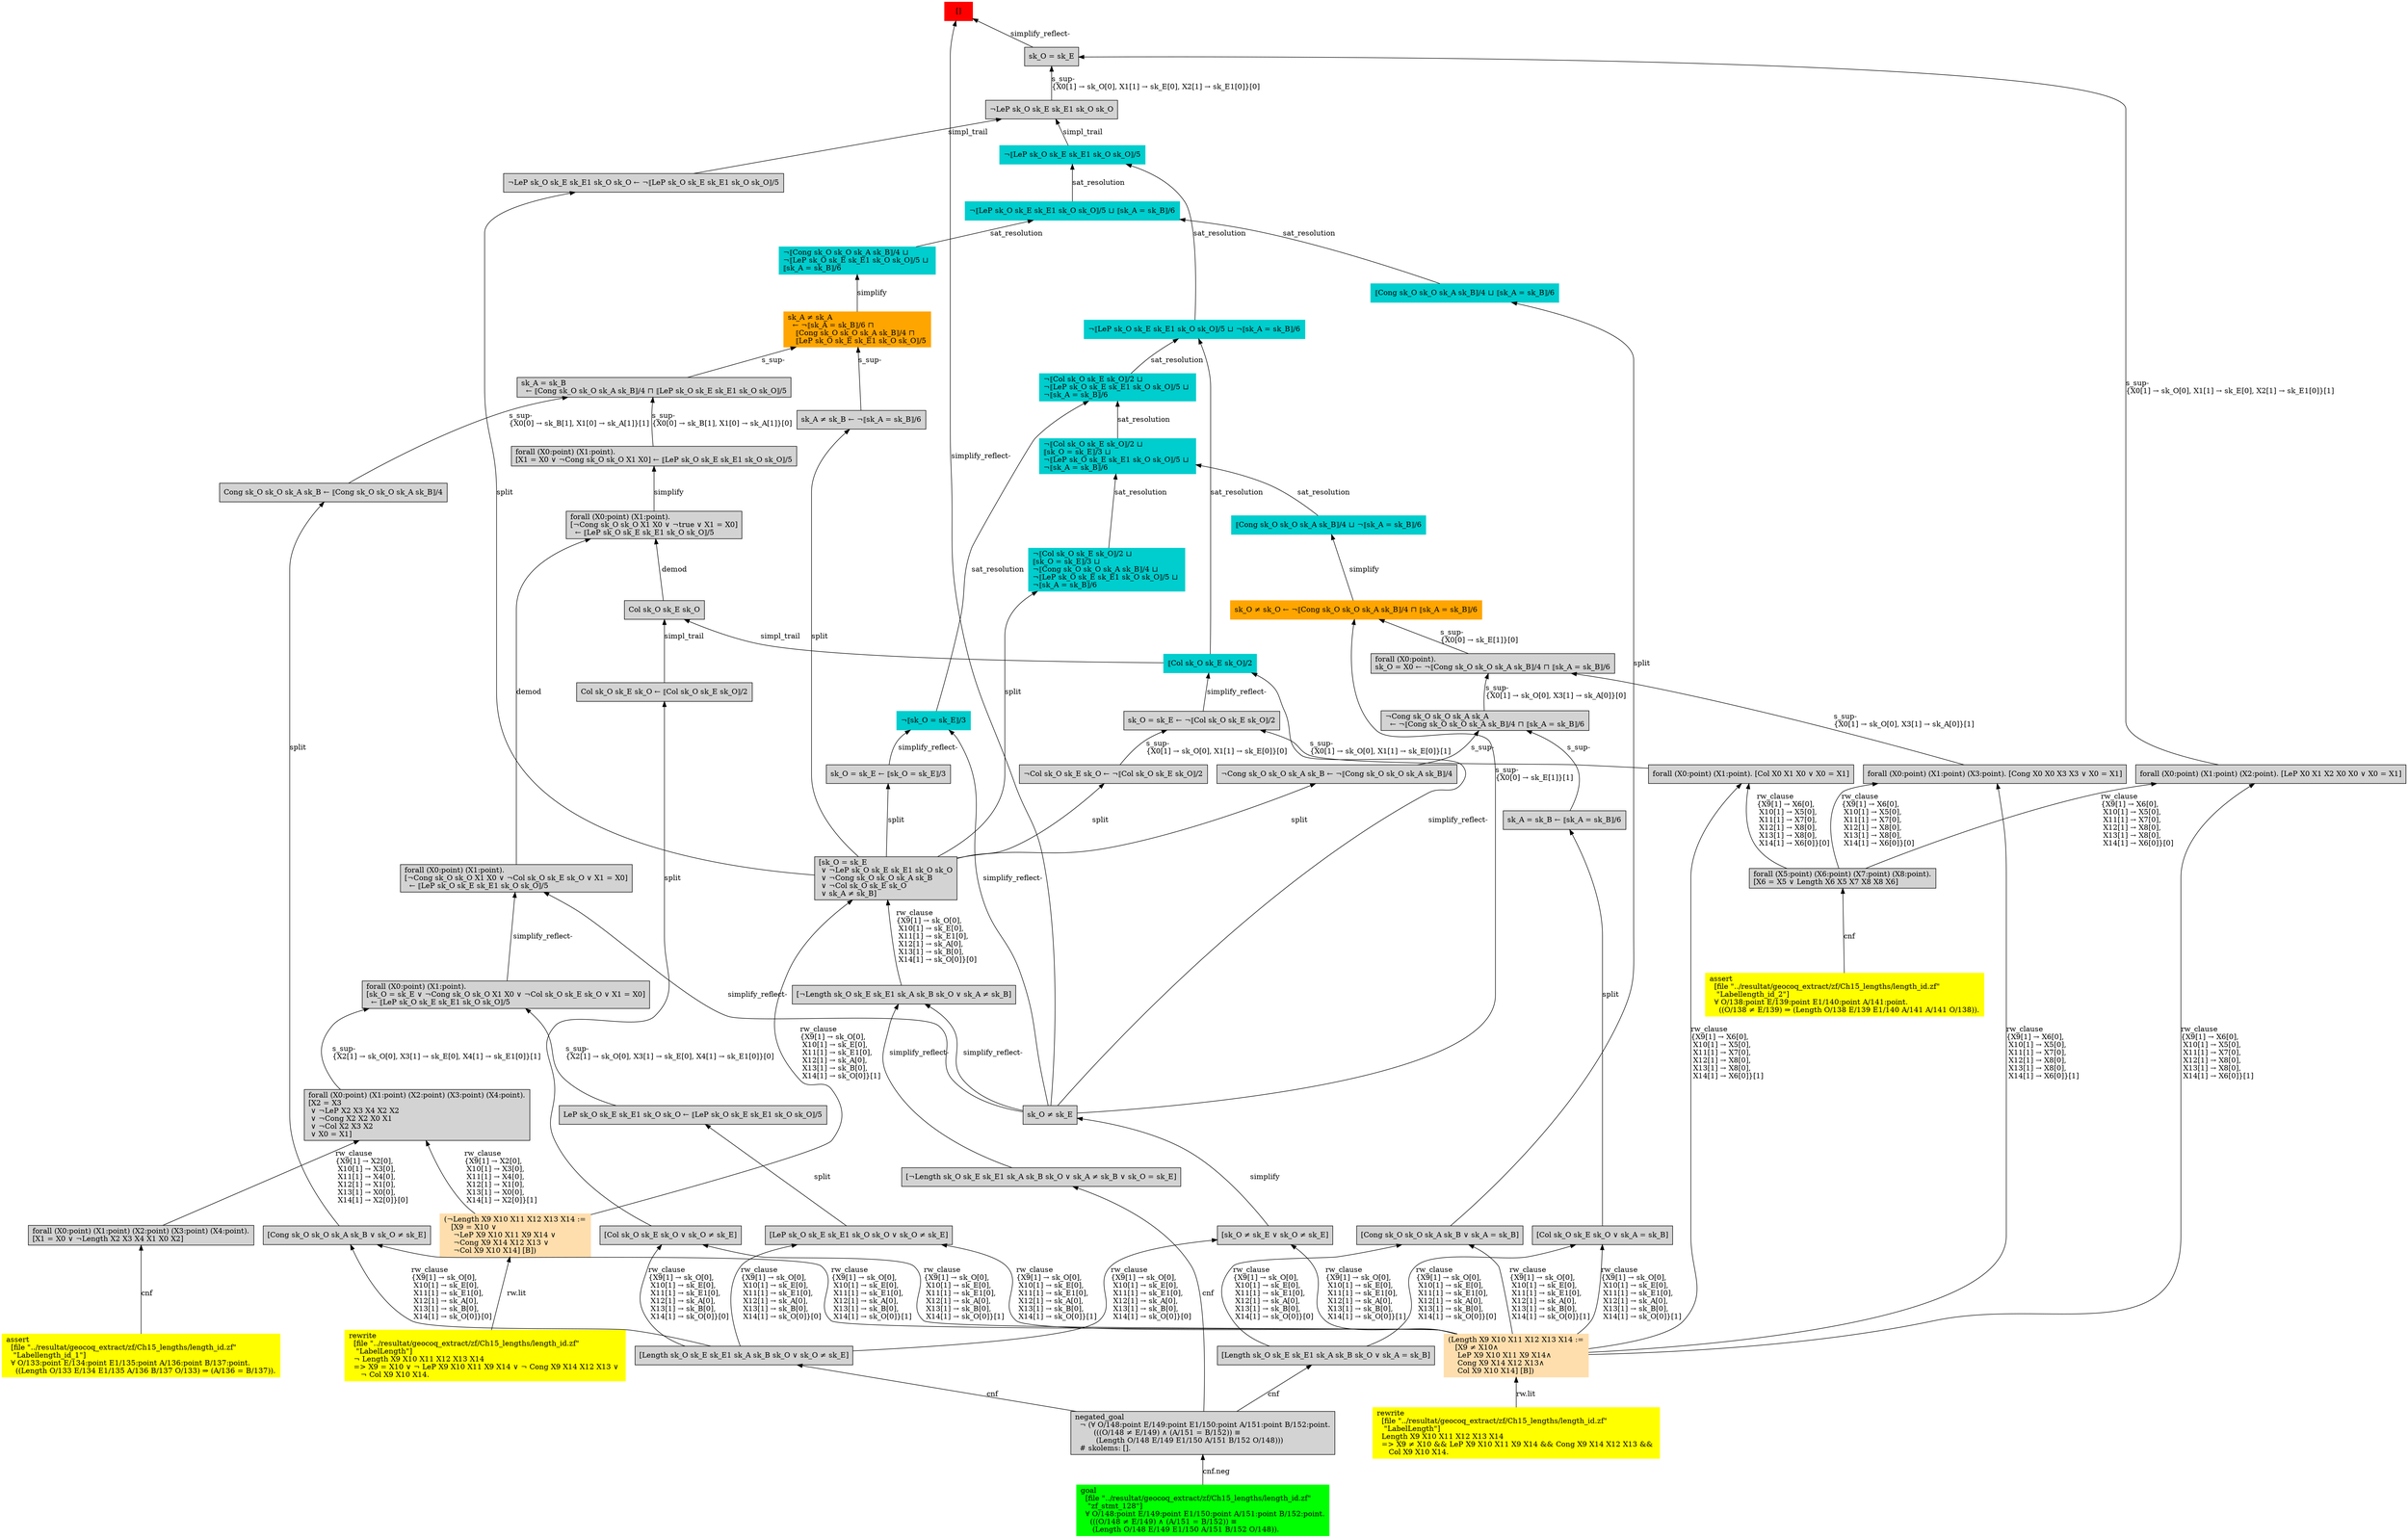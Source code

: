 digraph "unsat_graph" {
  vertex_0 [color=red, label="[]", shape=box, style=filled];
  vertex_0 -> vertex_1 [label="simplify_reflect-", dir="back"];
  vertex_1 [shape=box, label="sk_O ≠ sk_E\l", style=filled];
  vertex_1 -> vertex_2 [label="simplify", dir="back"];
  vertex_2 [shape=box, label="[sk_O ≠ sk_E ∨ sk_O ≠ sk_E]\l", style=filled];
  vertex_2 -> vertex_3 [label="rw_clause\l\{X9[1] → sk_O[0], \l X10[1] → sk_E[0], \l X11[1] → sk_E1[0], \l X12[1] → sk_A[0], \l X13[1] → sk_B[0], \l X14[1] → sk_O[0]\}[1]\l", dir="back"];
  vertex_3 [color=navajowhite, shape=box, label="(Length X9 X10 X11 X12 X13 X14 :=\l   [X9 ≠ X10∧\l    LeP X9 X10 X11 X9 X14∧\l    Cong X9 X14 X12 X13∧\l    Col X9 X10 X14] [B])\l", style=filled];
  vertex_3 -> vertex_4 [label="rw.lit", dir="back"];
  vertex_4 [color=yellow, shape=box, label="rewrite\l  [file \"../resultat/geocoq_extract/zf/Ch15_lengths/length_id.zf\" \l   \"LabelLength\"]\l  Length X9 X10 X11 X12 X13 X14\l  =\> X9 ≠ X10 && LeP X9 X10 X11 X9 X14 && Cong X9 X14 X12 X13 && \l     Col X9 X10 X14.\l", style=filled];
  vertex_2 -> vertex_5 [label="rw_clause\l\{X9[1] → sk_O[0], \l X10[1] → sk_E[0], \l X11[1] → sk_E1[0], \l X12[1] → sk_A[0], \l X13[1] → sk_B[0], \l X14[1] → sk_O[0]\}[0]\l", dir="back"];
  vertex_5 [shape=box, label="[Length sk_O sk_E sk_E1 sk_A sk_B sk_O ∨ sk_O ≠ sk_E]\l", style=filled];
  vertex_5 -> vertex_6 [label="cnf", dir="back"];
  vertex_6 [shape=box, label="negated_goal\l  ¬ (∀ O/148:point E/149:point E1/150:point A/151:point B/152:point.\l        (((O/148 ≠ E/149) ∧ (A/151 = B/152)) ≡\l         (Length O/148 E/149 E1/150 A/151 B/152 O/148)))\l  # skolems: [].\l", style=filled];
  vertex_6 -> vertex_7 [label="cnf.neg", dir="back"];
  vertex_7 [color=green, shape=box, label="goal\l  [file \"../resultat/geocoq_extract/zf/Ch15_lengths/length_id.zf\" \l   \"zf_stmt_128\"]\l  ∀ O/148:point E/149:point E1/150:point A/151:point B/152:point.\l    (((O/148 ≠ E/149) ∧ (A/151 = B/152)) ≡\l     (Length O/148 E/149 E1/150 A/151 B/152 O/148)).\l", style=filled];
  vertex_0 -> vertex_8 [label="simplify_reflect-", dir="back"];
  vertex_8 [shape=box, label="sk_O = sk_E\l", style=filled];
  vertex_8 -> vertex_9 [label="s_sup-\l\{X0[1] → sk_O[0], X1[1] → sk_E[0], X2[1] → sk_E1[0]\}[0]\l", dir="back"];
  vertex_9 [shape=box, label="¬LeP sk_O sk_E sk_E1 sk_O sk_O\l", style=filled];
  vertex_9 -> vertex_10 [label="simpl_trail", dir="back"];
  vertex_10 [color=cyan3, shape=box, label="¬⟦LeP sk_O sk_E sk_E1 sk_O sk_O⟧/5\l", style=filled];
  vertex_10 -> vertex_11 [label="sat_resolution", dir="back"];
  vertex_11 [color=cyan3, shape=box, label="¬⟦LeP sk_O sk_E sk_E1 sk_O sk_O⟧/5 ⊔ ¬⟦sk_A = sk_B⟧/6\l", style=filled];
  vertex_11 -> vertex_12 [label="sat_resolution", dir="back"];
  vertex_12 [color=cyan3, shape=box, label="⟦Col sk_O sk_E sk_O⟧/2\l", style=filled];
  vertex_12 -> vertex_1 [label="simplify_reflect-", dir="back"];
  vertex_12 -> vertex_13 [label="simplify_reflect-", dir="back"];
  vertex_13 [shape=box, label="sk_O = sk_E ← ¬⟦Col sk_O sk_E sk_O⟧/2\l", style=filled];
  vertex_13 -> vertex_14 [label="s_sup-\l\{X0[1] → sk_O[0], X1[1] → sk_E[0]\}[0]\l", dir="back"];
  vertex_14 [shape=box, label="¬Col sk_O sk_E sk_O ← ¬⟦Col sk_O sk_E sk_O⟧/2\l", style=filled];
  vertex_14 -> vertex_15 [label="split", dir="back"];
  vertex_15 [shape=box, label="[sk_O = sk_E\l ∨ ¬LeP sk_O sk_E sk_E1 sk_O sk_O\l ∨ ¬Cong sk_O sk_O sk_A sk_B\l ∨ ¬Col sk_O sk_E sk_O\l ∨ sk_A ≠ sk_B]\l", style=filled];
  vertex_15 -> vertex_16 [label="rw_clause\l\{X9[1] → sk_O[0], \l X10[1] → sk_E[0], \l X11[1] → sk_E1[0], \l X12[1] → sk_A[0], \l X13[1] → sk_B[0], \l X14[1] → sk_O[0]\}[1]\l", dir="back"];
  vertex_16 [color=navajowhite, shape=box, label="(¬Length X9 X10 X11 X12 X13 X14 :=\l   [X9 = X10 ∨ \l    ¬LeP X9 X10 X11 X9 X14 ∨ \l    ¬Cong X9 X14 X12 X13 ∨ \l    ¬Col X9 X10 X14] [B])\l", style=filled];
  vertex_16 -> vertex_17 [label="rw.lit", dir="back"];
  vertex_17 [color=yellow, shape=box, label="rewrite\l  [file \"../resultat/geocoq_extract/zf/Ch15_lengths/length_id.zf\" \l   \"LabelLength\"]\l  ¬ Length X9 X10 X11 X12 X13 X14\l  =\> X9 = X10 ∨ ¬ LeP X9 X10 X11 X9 X14 ∨ ¬ Cong X9 X14 X12 X13 ∨ \l     ¬ Col X9 X10 X14.\l", style=filled];
  vertex_15 -> vertex_18 [label="rw_clause\l\{X9[1] → sk_O[0], \l X10[1] → sk_E[0], \l X11[1] → sk_E1[0], \l X12[1] → sk_A[0], \l X13[1] → sk_B[0], \l X14[1] → sk_O[0]\}[0]\l", dir="back"];
  vertex_18 [shape=box, label="[¬Length sk_O sk_E sk_E1 sk_A sk_B sk_O ∨ sk_A ≠ sk_B]\l", style=filled];
  vertex_18 -> vertex_1 [label="simplify_reflect-", dir="back"];
  vertex_18 -> vertex_19 [label="simplify_reflect-", dir="back"];
  vertex_19 [shape=box, label="[¬Length sk_O sk_E sk_E1 sk_A sk_B sk_O ∨ sk_A ≠ sk_B ∨ sk_O = sk_E]\l", style=filled];
  vertex_19 -> vertex_6 [label="cnf", dir="back"];
  vertex_13 -> vertex_20 [label="s_sup-\l\{X0[1] → sk_O[0], X1[1] → sk_E[0]\}[1]\l", dir="back"];
  vertex_20 [shape=box, label="forall (X0:point) (X1:point). [Col X0 X1 X0 ∨ X0 = X1]\l", style=filled];
  vertex_20 -> vertex_3 [label="rw_clause\l\{X9[1] → X6[0], \l X10[1] → X5[0], \l X11[1] → X7[0], \l X12[1] → X8[0], \l X13[1] → X8[0], \l X14[1] → X6[0]\}[1]\l", dir="back"];
  vertex_20 -> vertex_21 [label="rw_clause\l\{X9[1] → X6[0], \l X10[1] → X5[0], \l X11[1] → X7[0], \l X12[1] → X8[0], \l X13[1] → X8[0], \l X14[1] → X6[0]\}[0]\l", dir="back"];
  vertex_21 [shape=box, label="forall (X5:point) (X6:point) (X7:point) (X8:point).\l[X6 = X5 ∨ Length X6 X5 X7 X8 X8 X6]\l", style=filled];
  vertex_21 -> vertex_22 [label="cnf", dir="back"];
  vertex_22 [color=yellow, shape=box, label="assert\l  [file \"../resultat/geocoq_extract/zf/Ch15_lengths/length_id.zf\" \l   \"Labellength_id_2\"]\l  ∀ O/138:point E/139:point E1/140:point A/141:point.\l    ((O/138 ≠ E/139) ⇒ (Length O/138 E/139 E1/140 A/141 A/141 O/138)).\l", style=filled];
  vertex_11 -> vertex_23 [label="sat_resolution", dir="back"];
  vertex_23 [color=cyan3, shape=box, label="¬⟦Col sk_O sk_E sk_O⟧/2 ⊔ \l¬⟦LeP sk_O sk_E sk_E1 sk_O sk_O⟧/5 ⊔ \l¬⟦sk_A = sk_B⟧/6\l", style=filled];
  vertex_23 -> vertex_24 [label="sat_resolution", dir="back"];
  vertex_24 [color=cyan3, shape=box, label="¬⟦sk_O = sk_E⟧/3\l", style=filled];
  vertex_24 -> vertex_1 [label="simplify_reflect-", dir="back"];
  vertex_24 -> vertex_25 [label="simplify_reflect-", dir="back"];
  vertex_25 [shape=box, label="sk_O = sk_E ← ⟦sk_O = sk_E⟧/3\l", style=filled];
  vertex_25 -> vertex_15 [label="split", dir="back"];
  vertex_23 -> vertex_26 [label="sat_resolution", dir="back"];
  vertex_26 [color=cyan3, shape=box, label="¬⟦Col sk_O sk_E sk_O⟧/2 ⊔ \l⟦sk_O = sk_E⟧/3 ⊔ \l¬⟦LeP sk_O sk_E sk_E1 sk_O sk_O⟧/5 ⊔ \l¬⟦sk_A = sk_B⟧/6\l", style=filled];
  vertex_26 -> vertex_27 [label="sat_resolution", dir="back"];
  vertex_27 [color=cyan3, shape=box, label="¬⟦Col sk_O sk_E sk_O⟧/2 ⊔ \l⟦sk_O = sk_E⟧/3 ⊔ \l¬⟦Cong sk_O sk_O sk_A sk_B⟧/4 ⊔ \l¬⟦LeP sk_O sk_E sk_E1 sk_O sk_O⟧/5 ⊔ \l¬⟦sk_A = sk_B⟧/6\l", style=filled];
  vertex_27 -> vertex_15 [label="split", dir="back"];
  vertex_26 -> vertex_28 [label="sat_resolution", dir="back"];
  vertex_28 [color=cyan3, shape=box, label="⟦Cong sk_O sk_O sk_A sk_B⟧/4 ⊔ ¬⟦sk_A = sk_B⟧/6\l", style=filled];
  vertex_28 -> vertex_29 [label="simplify", dir="back"];
  vertex_29 [color=orange, shape=box, label="sk_O ≠ sk_O ← ¬⟦Cong sk_O sk_O sk_A sk_B⟧/4 ⊓ ⟦sk_A = sk_B⟧/6\l", style=filled];
  vertex_29 -> vertex_1 [label="s_sup-\l\{X0[0] → sk_E[1]\}[1]\l", dir="back"];
  vertex_29 -> vertex_30 [label="s_sup-\l\{X0[0] → sk_E[1]\}[0]\l", dir="back"];
  vertex_30 [shape=box, label="forall (X0:point).\lsk_O = X0 ← ¬⟦Cong sk_O sk_O sk_A sk_B⟧/4 ⊓ ⟦sk_A = sk_B⟧/6\l", style=filled];
  vertex_30 -> vertex_31 [label="s_sup-\l\{X0[1] → sk_O[0], X3[1] → sk_A[0]\}[0]\l", dir="back"];
  vertex_31 [shape=box, label="¬Cong sk_O sk_O sk_A sk_A\l  ← ¬⟦Cong sk_O sk_O sk_A sk_B⟧/4 ⊓ ⟦sk_A = sk_B⟧/6\l", style=filled];
  vertex_31 -> vertex_32 [label="s_sup-\l", dir="back"];
  vertex_32 [shape=box, label="¬Cong sk_O sk_O sk_A sk_B ← ¬⟦Cong sk_O sk_O sk_A sk_B⟧/4\l", style=filled];
  vertex_32 -> vertex_15 [label="split", dir="back"];
  vertex_31 -> vertex_33 [label="s_sup-\l", dir="back"];
  vertex_33 [shape=box, label="sk_A = sk_B ← ⟦sk_A = sk_B⟧/6\l", style=filled];
  vertex_33 -> vertex_34 [label="split", dir="back"];
  vertex_34 [shape=box, label="[Col sk_O sk_E sk_O ∨ sk_A = sk_B]\l", style=filled];
  vertex_34 -> vertex_3 [label="rw_clause\l\{X9[1] → sk_O[0], \l X10[1] → sk_E[0], \l X11[1] → sk_E1[0], \l X12[1] → sk_A[0], \l X13[1] → sk_B[0], \l X14[1] → sk_O[0]\}[1]\l", dir="back"];
  vertex_34 -> vertex_35 [label="rw_clause\l\{X9[1] → sk_O[0], \l X10[1] → sk_E[0], \l X11[1] → sk_E1[0], \l X12[1] → sk_A[0], \l X13[1] → sk_B[0], \l X14[1] → sk_O[0]\}[0]\l", dir="back"];
  vertex_35 [shape=box, label="[Length sk_O sk_E sk_E1 sk_A sk_B sk_O ∨ sk_A = sk_B]\l", style=filled];
  vertex_35 -> vertex_6 [label="cnf", dir="back"];
  vertex_30 -> vertex_36 [label="s_sup-\l\{X0[1] → sk_O[0], X3[1] → sk_A[0]\}[1]\l", dir="back"];
  vertex_36 [shape=box, label="forall (X0:point) (X1:point) (X3:point). [Cong X0 X0 X3 X3 ∨ X0 = X1]\l", style=filled];
  vertex_36 -> vertex_3 [label="rw_clause\l\{X9[1] → X6[0], \l X10[1] → X5[0], \l X11[1] → X7[0], \l X12[1] → X8[0], \l X13[1] → X8[0], \l X14[1] → X6[0]\}[1]\l", dir="back"];
  vertex_36 -> vertex_21 [label="rw_clause\l\{X9[1] → X6[0], \l X10[1] → X5[0], \l X11[1] → X7[0], \l X12[1] → X8[0], \l X13[1] → X8[0], \l X14[1] → X6[0]\}[0]\l", dir="back"];
  vertex_10 -> vertex_37 [label="sat_resolution", dir="back"];
  vertex_37 [color=cyan3, shape=box, label="¬⟦LeP sk_O sk_E sk_E1 sk_O sk_O⟧/5 ⊔ ⟦sk_A = sk_B⟧/6\l", style=filled];
  vertex_37 -> vertex_38 [label="sat_resolution", dir="back"];
  vertex_38 [color=cyan3, shape=box, label="¬⟦Cong sk_O sk_O sk_A sk_B⟧/4 ⊔ \l¬⟦LeP sk_O sk_E sk_E1 sk_O sk_O⟧/5 ⊔ \l⟦sk_A = sk_B⟧/6\l", style=filled];
  vertex_38 -> vertex_39 [label="simplify", dir="back"];
  vertex_39 [color=orange, shape=box, label="sk_A ≠ sk_A\l  ← ¬⟦sk_A = sk_B⟧/6 ⊓ \l    ⟦Cong sk_O sk_O sk_A sk_B⟧/4 ⊓ \l    ⟦LeP sk_O sk_E sk_E1 sk_O sk_O⟧/5\l", style=filled];
  vertex_39 -> vertex_40 [label="s_sup-\l", dir="back"];
  vertex_40 [shape=box, label="sk_A ≠ sk_B ← ¬⟦sk_A = sk_B⟧/6\l", style=filled];
  vertex_40 -> vertex_15 [label="split", dir="back"];
  vertex_39 -> vertex_41 [label="s_sup-\l", dir="back"];
  vertex_41 [shape=box, label="sk_A = sk_B\l  ← ⟦Cong sk_O sk_O sk_A sk_B⟧/4 ⊓ ⟦LeP sk_O sk_E sk_E1 sk_O sk_O⟧/5\l", style=filled];
  vertex_41 -> vertex_42 [label="s_sup-\l\{X0[0] → sk_B[1], X1[0] → sk_A[1]\}[0]\l", dir="back"];
  vertex_42 [shape=box, label="forall (X0:point) (X1:point).\l[X1 = X0 ∨ ¬Cong sk_O sk_O X1 X0] ← ⟦LeP sk_O sk_E sk_E1 sk_O sk_O⟧/5\l", style=filled];
  vertex_42 -> vertex_43 [label="simplify", dir="back"];
  vertex_43 [shape=box, label="forall (X0:point) (X1:point).\l[¬Cong sk_O sk_O X1 X0 ∨ ¬true ∨ X1 = X0]\l  ← ⟦LeP sk_O sk_E sk_E1 sk_O sk_O⟧/5\l", style=filled];
  vertex_43 -> vertex_44 [label="demod", dir="back"];
  vertex_44 [shape=box, label="Col sk_O sk_E sk_O\l", style=filled];
  vertex_44 -> vertex_12 [label="simpl_trail", dir="back"];
  vertex_44 -> vertex_45 [label="simpl_trail", dir="back"];
  vertex_45 [shape=box, label="Col sk_O sk_E sk_O ← ⟦Col sk_O sk_E sk_O⟧/2\l", style=filled];
  vertex_45 -> vertex_46 [label="split", dir="back"];
  vertex_46 [shape=box, label="[Col sk_O sk_E sk_O ∨ sk_O ≠ sk_E]\l", style=filled];
  vertex_46 -> vertex_3 [label="rw_clause\l\{X9[1] → sk_O[0], \l X10[1] → sk_E[0], \l X11[1] → sk_E1[0], \l X12[1] → sk_A[0], \l X13[1] → sk_B[0], \l X14[1] → sk_O[0]\}[1]\l", dir="back"];
  vertex_46 -> vertex_5 [label="rw_clause\l\{X9[1] → sk_O[0], \l X10[1] → sk_E[0], \l X11[1] → sk_E1[0], \l X12[1] → sk_A[0], \l X13[1] → sk_B[0], \l X14[1] → sk_O[0]\}[0]\l", dir="back"];
  vertex_43 -> vertex_47 [label="demod", dir="back"];
  vertex_47 [shape=box, label="forall (X0:point) (X1:point).\l[¬Cong sk_O sk_O X1 X0 ∨ ¬Col sk_O sk_E sk_O ∨ X1 = X0]\l  ← ⟦LeP sk_O sk_E sk_E1 sk_O sk_O⟧/5\l", style=filled];
  vertex_47 -> vertex_1 [label="simplify_reflect-", dir="back"];
  vertex_47 -> vertex_48 [label="simplify_reflect-", dir="back"];
  vertex_48 [shape=box, label="forall (X0:point) (X1:point).\l[sk_O = sk_E ∨ ¬Cong sk_O sk_O X1 X0 ∨ ¬Col sk_O sk_E sk_O ∨ X1 = X0]\l  ← ⟦LeP sk_O sk_E sk_E1 sk_O sk_O⟧/5\l", style=filled];
  vertex_48 -> vertex_49 [label="s_sup-\l\{X2[1] → sk_O[0], X3[1] → sk_E[0], X4[1] → sk_E1[0]\}[1]\l", dir="back"];
  vertex_49 [shape=box, label="forall (X0:point) (X1:point) (X2:point) (X3:point) (X4:point).\l[X2 = X3\l ∨ ¬LeP X2 X3 X4 X2 X2\l ∨ ¬Cong X2 X2 X0 X1\l ∨ ¬Col X2 X3 X2\l ∨ X0 = X1]\l", style=filled];
  vertex_49 -> vertex_16 [label="rw_clause\l\{X9[1] → X2[0], \l X10[1] → X3[0], \l X11[1] → X4[0], \l X12[1] → X1[0], \l X13[1] → X0[0], \l X14[1] → X2[0]\}[1]\l", dir="back"];
  vertex_49 -> vertex_50 [label="rw_clause\l\{X9[1] → X2[0], \l X10[1] → X3[0], \l X11[1] → X4[0], \l X12[1] → X1[0], \l X13[1] → X0[0], \l X14[1] → X2[0]\}[0]\l", dir="back"];
  vertex_50 [shape=box, label="forall (X0:point) (X1:point) (X2:point) (X3:point) (X4:point).\l[X1 = X0 ∨ ¬Length X2 X3 X4 X1 X0 X2]\l", style=filled];
  vertex_50 -> vertex_51 [label="cnf", dir="back"];
  vertex_51 [color=yellow, shape=box, label="assert\l  [file \"../resultat/geocoq_extract/zf/Ch15_lengths/length_id.zf\" \l   \"Labellength_id_1\"]\l  ∀ O/133:point E/134:point E1/135:point A/136:point B/137:point.\l    ((Length O/133 E/134 E1/135 A/136 B/137 O/133) ⇒ (A/136 = B/137)).\l", style=filled];
  vertex_48 -> vertex_52 [label="s_sup-\l\{X2[1] → sk_O[0], X3[1] → sk_E[0], X4[1] → sk_E1[0]\}[0]\l", dir="back"];
  vertex_52 [shape=box, label="LeP sk_O sk_E sk_E1 sk_O sk_O ← ⟦LeP sk_O sk_E sk_E1 sk_O sk_O⟧/5\l", style=filled];
  vertex_52 -> vertex_53 [label="split", dir="back"];
  vertex_53 [shape=box, label="[LeP sk_O sk_E sk_E1 sk_O sk_O ∨ sk_O ≠ sk_E]\l", style=filled];
  vertex_53 -> vertex_3 [label="rw_clause\l\{X9[1] → sk_O[0], \l X10[1] → sk_E[0], \l X11[1] → sk_E1[0], \l X12[1] → sk_A[0], \l X13[1] → sk_B[0], \l X14[1] → sk_O[0]\}[1]\l", dir="back"];
  vertex_53 -> vertex_5 [label="rw_clause\l\{X9[1] → sk_O[0], \l X10[1] → sk_E[0], \l X11[1] → sk_E1[0], \l X12[1] → sk_A[0], \l X13[1] → sk_B[0], \l X14[1] → sk_O[0]\}[0]\l", dir="back"];
  vertex_41 -> vertex_54 [label="s_sup-\l\{X0[0] → sk_B[1], X1[0] → sk_A[1]\}[1]\l", dir="back"];
  vertex_54 [shape=box, label="Cong sk_O sk_O sk_A sk_B ← ⟦Cong sk_O sk_O sk_A sk_B⟧/4\l", style=filled];
  vertex_54 -> vertex_55 [label="split", dir="back"];
  vertex_55 [shape=box, label="[Cong sk_O sk_O sk_A sk_B ∨ sk_O ≠ sk_E]\l", style=filled];
  vertex_55 -> vertex_3 [label="rw_clause\l\{X9[1] → sk_O[0], \l X10[1] → sk_E[0], \l X11[1] → sk_E1[0], \l X12[1] → sk_A[0], \l X13[1] → sk_B[0], \l X14[1] → sk_O[0]\}[1]\l", dir="back"];
  vertex_55 -> vertex_5 [label="rw_clause\l\{X9[1] → sk_O[0], \l X10[1] → sk_E[0], \l X11[1] → sk_E1[0], \l X12[1] → sk_A[0], \l X13[1] → sk_B[0], \l X14[1] → sk_O[0]\}[0]\l", dir="back"];
  vertex_37 -> vertex_56 [label="sat_resolution", dir="back"];
  vertex_56 [color=cyan3, shape=box, label="⟦Cong sk_O sk_O sk_A sk_B⟧/4 ⊔ ⟦sk_A = sk_B⟧/6\l", style=filled];
  vertex_56 -> vertex_57 [label="split", dir="back"];
  vertex_57 [shape=box, label="[Cong sk_O sk_O sk_A sk_B ∨ sk_A = sk_B]\l", style=filled];
  vertex_57 -> vertex_3 [label="rw_clause\l\{X9[1] → sk_O[0], \l X10[1] → sk_E[0], \l X11[1] → sk_E1[0], \l X12[1] → sk_A[0], \l X13[1] → sk_B[0], \l X14[1] → sk_O[0]\}[1]\l", dir="back"];
  vertex_57 -> vertex_35 [label="rw_clause\l\{X9[1] → sk_O[0], \l X10[1] → sk_E[0], \l X11[1] → sk_E1[0], \l X12[1] → sk_A[0], \l X13[1] → sk_B[0], \l X14[1] → sk_O[0]\}[0]\l", dir="back"];
  vertex_9 -> vertex_58 [label="simpl_trail", dir="back"];
  vertex_58 [shape=box, label="¬LeP sk_O sk_E sk_E1 sk_O sk_O ← ¬⟦LeP sk_O sk_E sk_E1 sk_O sk_O⟧/5\l", style=filled];
  vertex_58 -> vertex_15 [label="split", dir="back"];
  vertex_8 -> vertex_59 [label="s_sup-\l\{X0[1] → sk_O[0], X1[1] → sk_E[0], X2[1] → sk_E1[0]\}[1]\l", dir="back"];
  vertex_59 [shape=box, label="forall (X0:point) (X1:point) (X2:point). [LeP X0 X1 X2 X0 X0 ∨ X0 = X1]\l", style=filled];
  vertex_59 -> vertex_3 [label="rw_clause\l\{X9[1] → X6[0], \l X10[1] → X5[0], \l X11[1] → X7[0], \l X12[1] → X8[0], \l X13[1] → X8[0], \l X14[1] → X6[0]\}[1]\l", dir="back"];
  vertex_59 -> vertex_21 [label="rw_clause\l\{X9[1] → X6[0], \l X10[1] → X5[0], \l X11[1] → X7[0], \l X12[1] → X8[0], \l X13[1] → X8[0], \l X14[1] → X6[0]\}[0]\l", dir="back"];
  }


